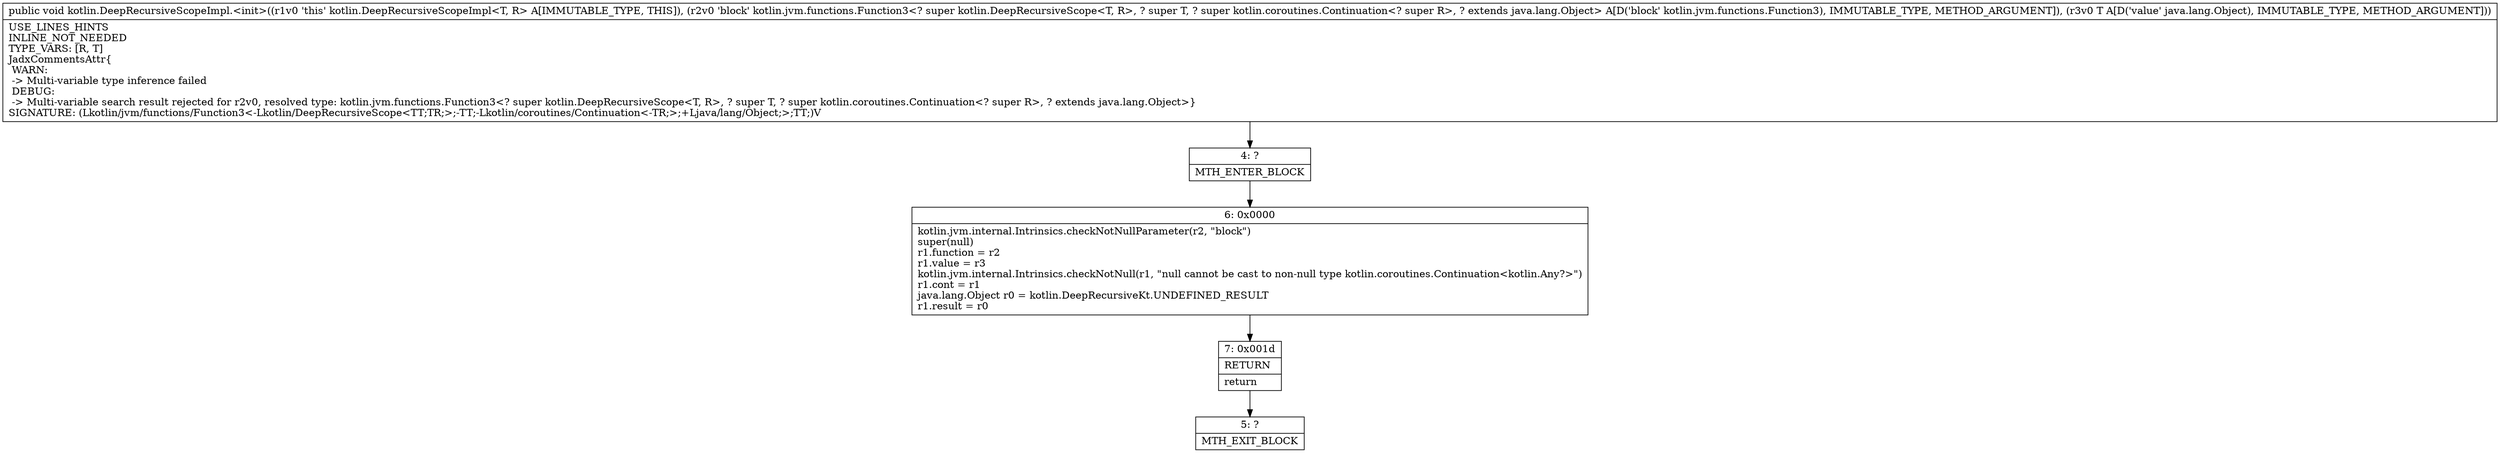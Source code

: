 digraph "CFG forkotlin.DeepRecursiveScopeImpl.\<init\>(Lkotlin\/jvm\/functions\/Function3;Ljava\/lang\/Object;)V" {
Node_4 [shape=record,label="{4\:\ ?|MTH_ENTER_BLOCK\l}"];
Node_6 [shape=record,label="{6\:\ 0x0000|kotlin.jvm.internal.Intrinsics.checkNotNullParameter(r2, \"block\")\lsuper(null)\lr1.function = r2\lr1.value = r3\lkotlin.jvm.internal.Intrinsics.checkNotNull(r1, \"null cannot be cast to non\-null type kotlin.coroutines.Continuation\<kotlin.Any?\>\")\lr1.cont = r1\ljava.lang.Object r0 = kotlin.DeepRecursiveKt.UNDEFINED_RESULT\lr1.result = r0\l}"];
Node_7 [shape=record,label="{7\:\ 0x001d|RETURN\l|return\l}"];
Node_5 [shape=record,label="{5\:\ ?|MTH_EXIT_BLOCK\l}"];
MethodNode[shape=record,label="{public void kotlin.DeepRecursiveScopeImpl.\<init\>((r1v0 'this' kotlin.DeepRecursiveScopeImpl\<T, R\> A[IMMUTABLE_TYPE, THIS]), (r2v0 'block' kotlin.jvm.functions.Function3\<? super kotlin.DeepRecursiveScope\<T, R\>, ? super T, ? super kotlin.coroutines.Continuation\<? super R\>, ? extends java.lang.Object\> A[D('block' kotlin.jvm.functions.Function3), IMMUTABLE_TYPE, METHOD_ARGUMENT]), (r3v0 T A[D('value' java.lang.Object), IMMUTABLE_TYPE, METHOD_ARGUMENT]))  | USE_LINES_HINTS\lINLINE_NOT_NEEDED\lTYPE_VARS: [R, T]\lJadxCommentsAttr\{\l WARN: \l \-\> Multi\-variable type inference failed\l DEBUG: \l \-\> Multi\-variable search result rejected for r2v0, resolved type: kotlin.jvm.functions.Function3\<? super kotlin.DeepRecursiveScope\<T, R\>, ? super T, ? super kotlin.coroutines.Continuation\<? super R\>, ? extends java.lang.Object\>\}\lSIGNATURE: (Lkotlin\/jvm\/functions\/Function3\<\-Lkotlin\/DeepRecursiveScope\<TT;TR;\>;\-TT;\-Lkotlin\/coroutines\/Continuation\<\-TR;\>;+Ljava\/lang\/Object;\>;TT;)V\l}"];
MethodNode -> Node_4;Node_4 -> Node_6;
Node_6 -> Node_7;
Node_7 -> Node_5;
}

